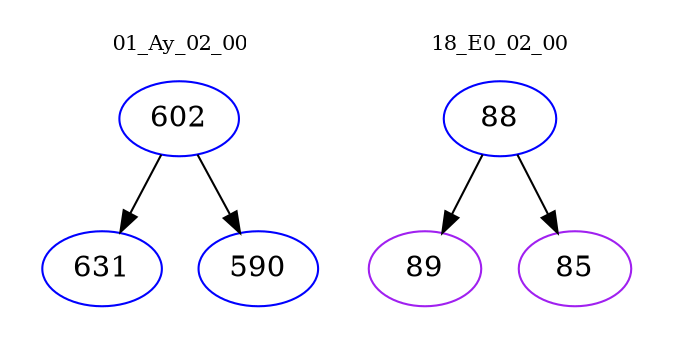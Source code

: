 digraph{
subgraph cluster_0 {
color = white
label = "01_Ay_02_00";
fontsize=10;
T0_602 [label="602", color="blue"]
T0_602 -> T0_631 [color="black"]
T0_631 [label="631", color="blue"]
T0_602 -> T0_590 [color="black"]
T0_590 [label="590", color="blue"]
}
subgraph cluster_1 {
color = white
label = "18_E0_02_00";
fontsize=10;
T1_88 [label="88", color="blue"]
T1_88 -> T1_89 [color="black"]
T1_89 [label="89", color="purple"]
T1_88 -> T1_85 [color="black"]
T1_85 [label="85", color="purple"]
}
}
